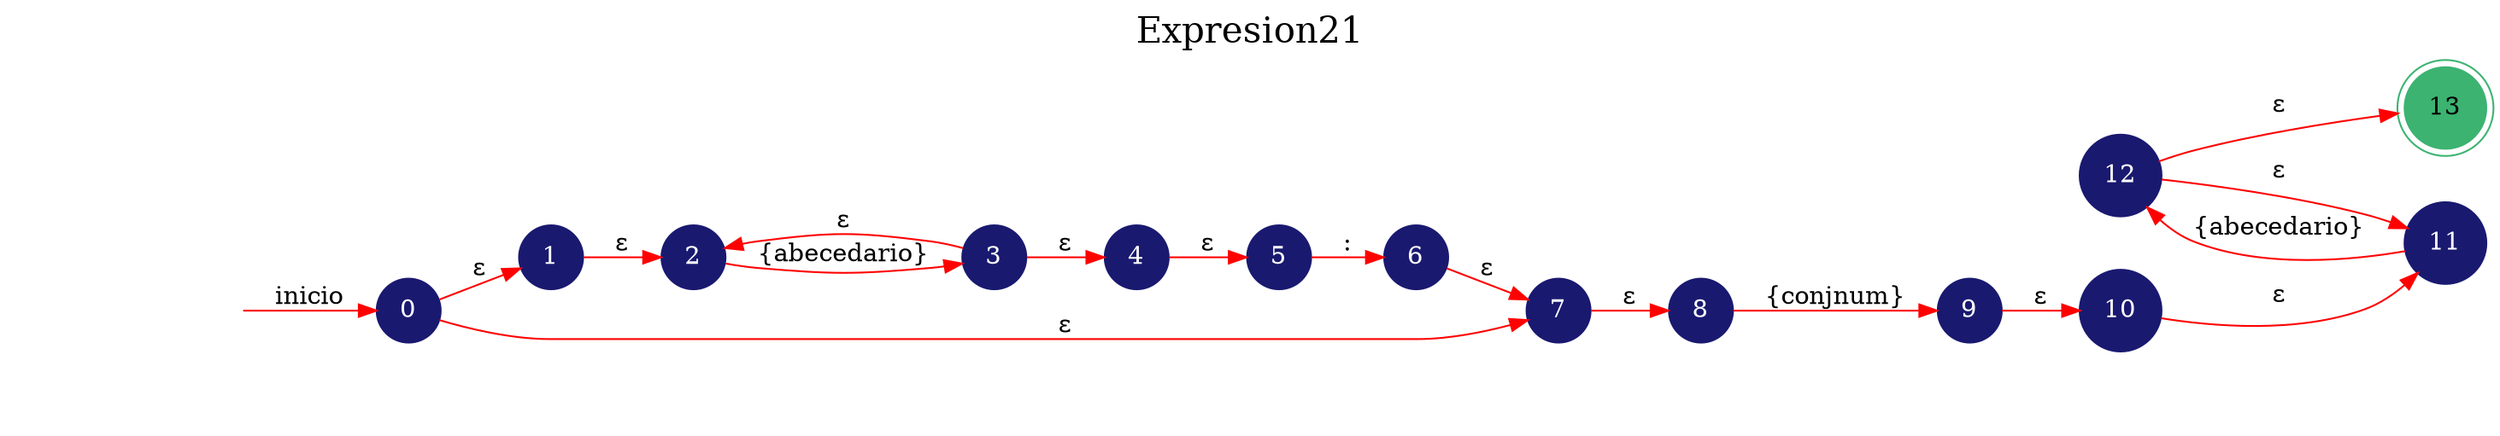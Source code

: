 digraph automata_finito {
	rankdir=LR;
	graph [label="Expresion21", labelloc=t, fontsize=20]; 
	node [shape=doublecircle, style = filled,color = mediumseagreen]; "13";
	node [shape=circle];
	node [color=midnightblue,fontcolor=white];
	edge [color=red];
	secret_node [style=invis];
	secret_node -> "0" [label="inicio"];
	"0" -> "1" [label="ε"];
	"0" -> "7" [label="ε"];
	"1" -> "2" [label="ε"];
	"2" -> "3" [label="{abecedario}"];
	"3" -> "2" [label="ε"];
	"3" -> "4" [label="ε"];
	"4" -> "5" [label="ε"];
	"5" -> "6" [label=":"];
	"6" -> "7" [label="ε"];
	"7" -> "8" [label="ε"];
	"8" -> "9" [label="{conjnum}"];
	"9" -> "10" [label="ε"];
	"10" -> "11" [label="ε"];
	"11" -> "12" [label="{abecedario}"];
	"12" -> "11" [label="ε"];
	"12" -> "13" [label="ε"];
}
